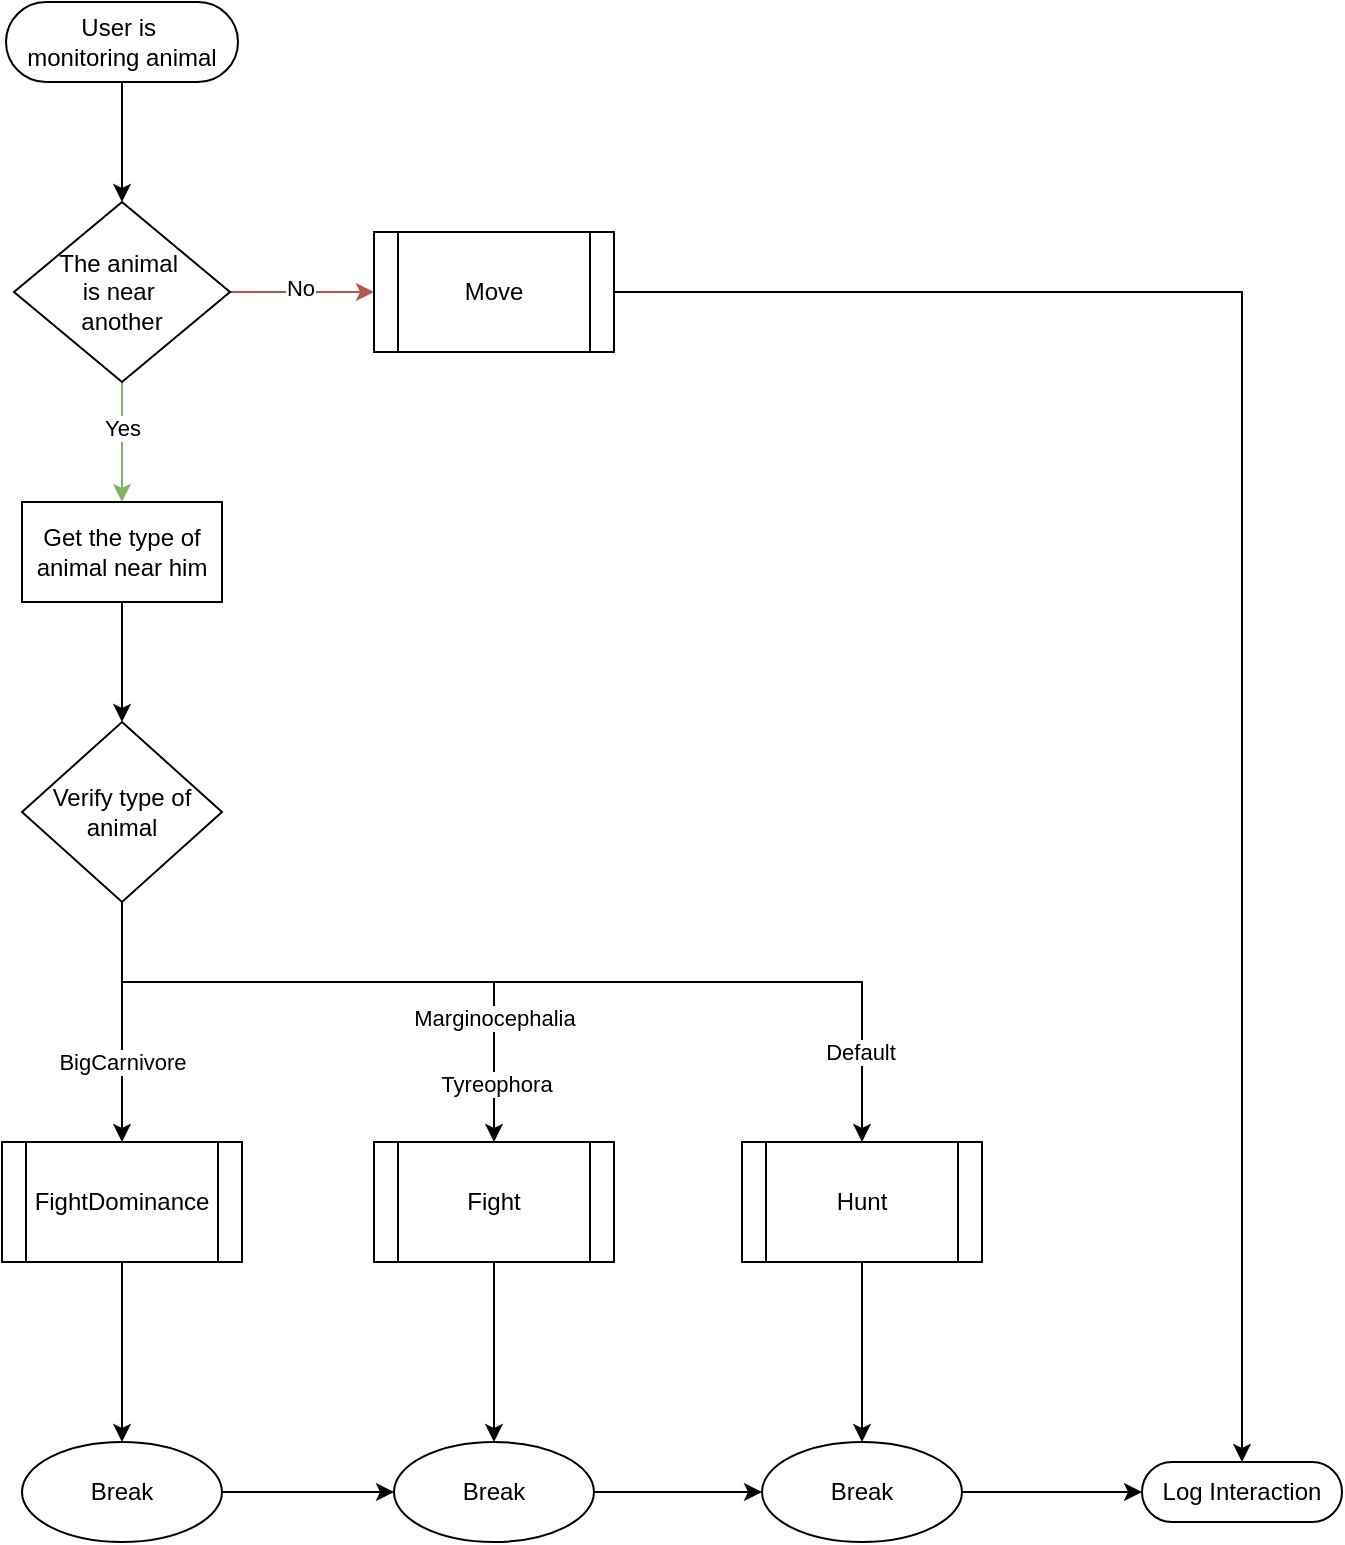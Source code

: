 <mxfile version="28.0.7">
  <diagram name="Página-1" id="TMDoCD8hCcpHIJEySzZF">
    <mxGraphModel dx="698" dy="390" grid="1" gridSize="10" guides="1" tooltips="1" connect="1" arrows="1" fold="1" page="1" pageScale="1" pageWidth="827" pageHeight="1169" math="0" shadow="0">
      <root>
        <mxCell id="0" />
        <mxCell id="1" parent="0" />
        <mxCell id="UQOomTZAaCyZAPaUyG3R-46" style="edgeStyle=orthogonalEdgeStyle;rounded=0;orthogonalLoop=1;jettySize=auto;html=1;entryX=0.5;entryY=0.5;entryDx=0;entryDy=-15;entryPerimeter=0;" parent="1" edge="1">
          <mxGeometry relative="1" as="geometry">
            <mxPoint x="414" y="530" as="targetPoint" />
          </mxGeometry>
        </mxCell>
        <mxCell id="UQOomTZAaCyZAPaUyG3R-63" style="edgeStyle=orthogonalEdgeStyle;rounded=0;orthogonalLoop=1;jettySize=auto;html=1;" parent="1" source="UQOomTZAaCyZAPaUyG3R-57" target="UQOomTZAaCyZAPaUyG3R-62" edge="1">
          <mxGeometry relative="1" as="geometry" />
        </mxCell>
        <mxCell id="UQOomTZAaCyZAPaUyG3R-57" value="&lt;div&gt;User is&amp;nbsp;&lt;/div&gt;&lt;div&gt;monitoring animal&lt;/div&gt;" style="html=1;dashed=0;whiteSpace=wrap;shape=mxgraph.dfd.start" parent="1" vertex="1">
          <mxGeometry x="82" y="80" width="116" height="40" as="geometry" />
        </mxCell>
        <mxCell id="UQOomTZAaCyZAPaUyG3R-65" style="edgeStyle=orthogonalEdgeStyle;rounded=0;orthogonalLoop=1;jettySize=auto;html=1;fillColor=#f8cecc;strokeColor=#b85450;" parent="1" source="UQOomTZAaCyZAPaUyG3R-62" target="QcQdOetUA6qP5Ii0NC-2-4" edge="1">
          <mxGeometry relative="1" as="geometry">
            <mxPoint x="266" y="225" as="targetPoint" />
          </mxGeometry>
        </mxCell>
        <mxCell id="UQOomTZAaCyZAPaUyG3R-66" value="No" style="edgeLabel;html=1;align=center;verticalAlign=middle;resizable=0;points=[];" parent="UQOomTZAaCyZAPaUyG3R-65" vertex="1" connectable="0">
          <mxGeometry x="-0.028" y="2" relative="1" as="geometry">
            <mxPoint as="offset" />
          </mxGeometry>
        </mxCell>
        <mxCell id="UQOomTZAaCyZAPaUyG3R-74" style="edgeStyle=orthogonalEdgeStyle;rounded=0;orthogonalLoop=1;jettySize=auto;html=1;fillColor=#d5e8d4;strokeColor=#82b366;" parent="1" source="UQOomTZAaCyZAPaUyG3R-62" target="UQOomTZAaCyZAPaUyG3R-73" edge="1">
          <mxGeometry relative="1" as="geometry" />
        </mxCell>
        <mxCell id="UQOomTZAaCyZAPaUyG3R-75" value="Yes" style="edgeLabel;html=1;align=center;verticalAlign=middle;resizable=0;points=[];" parent="UQOomTZAaCyZAPaUyG3R-74" vertex="1" connectable="0">
          <mxGeometry x="-0.233" y="3" relative="1" as="geometry">
            <mxPoint x="-3" as="offset" />
          </mxGeometry>
        </mxCell>
        <mxCell id="UQOomTZAaCyZAPaUyG3R-62" value="&lt;div&gt;The animal&amp;nbsp;&lt;/div&gt;&lt;div&gt;is near&amp;nbsp;&lt;/div&gt;&lt;div&gt;another&lt;/div&gt;" style="shape=rhombus;html=1;dashed=0;whiteSpace=wrap;perimeter=rhombusPerimeter;" parent="1" vertex="1">
          <mxGeometry x="86" y="180" width="108" height="90" as="geometry" />
        </mxCell>
        <mxCell id="UQOomTZAaCyZAPaUyG3R-77" style="edgeStyle=orthogonalEdgeStyle;rounded=0;orthogonalLoop=1;jettySize=auto;html=1;" parent="1" source="UQOomTZAaCyZAPaUyG3R-73" target="UQOomTZAaCyZAPaUyG3R-76" edge="1">
          <mxGeometry relative="1" as="geometry" />
        </mxCell>
        <mxCell id="UQOomTZAaCyZAPaUyG3R-73" value="Get the type of animal near him" style="html=1;dashed=0;whiteSpace=wrap;" parent="1" vertex="1">
          <mxGeometry x="90" y="330" width="100" height="50" as="geometry" />
        </mxCell>
        <mxCell id="QcQdOetUA6qP5Ii0NC-2-14" style="edgeStyle=orthogonalEdgeStyle;rounded=0;orthogonalLoop=1;jettySize=auto;html=1;" edge="1" parent="1" source="UQOomTZAaCyZAPaUyG3R-76" target="QcQdOetUA6qP5Ii0NC-2-5">
          <mxGeometry relative="1" as="geometry" />
        </mxCell>
        <mxCell id="QcQdOetUA6qP5Ii0NC-2-17" value="BigCarnivore" style="edgeLabel;html=1;align=center;verticalAlign=middle;resizable=0;points=[];" vertex="1" connectable="0" parent="QcQdOetUA6qP5Ii0NC-2-14">
          <mxGeometry x="0.337" relative="1" as="geometry">
            <mxPoint as="offset" />
          </mxGeometry>
        </mxCell>
        <mxCell id="QcQdOetUA6qP5Ii0NC-2-15" style="edgeStyle=orthogonalEdgeStyle;rounded=0;orthogonalLoop=1;jettySize=auto;html=1;" edge="1" parent="1" source="UQOomTZAaCyZAPaUyG3R-76" target="QcQdOetUA6qP5Ii0NC-2-13">
          <mxGeometry relative="1" as="geometry">
            <Array as="points">
              <mxPoint x="140" y="570" />
              <mxPoint x="326" y="570" />
            </Array>
          </mxGeometry>
        </mxCell>
        <mxCell id="QcQdOetUA6qP5Ii0NC-2-19" value="Marginocephalia" style="edgeLabel;html=1;align=center;verticalAlign=middle;resizable=0;points=[];" vertex="1" connectable="0" parent="QcQdOetUA6qP5Ii0NC-2-15">
          <mxGeometry x="0.596" relative="1" as="geometry">
            <mxPoint as="offset" />
          </mxGeometry>
        </mxCell>
        <mxCell id="QcQdOetUA6qP5Ii0NC-2-20" value="Tyreophora" style="edgeLabel;html=1;align=center;verticalAlign=middle;resizable=0;points=[];" vertex="1" connectable="0" parent="QcQdOetUA6qP5Ii0NC-2-15">
          <mxGeometry x="0.807" y="1" relative="1" as="geometry">
            <mxPoint as="offset" />
          </mxGeometry>
        </mxCell>
        <mxCell id="QcQdOetUA6qP5Ii0NC-2-16" style="edgeStyle=orthogonalEdgeStyle;rounded=0;orthogonalLoop=1;jettySize=auto;html=1;" edge="1" parent="1" source="UQOomTZAaCyZAPaUyG3R-76" target="QcQdOetUA6qP5Ii0NC-2-12">
          <mxGeometry relative="1" as="geometry">
            <Array as="points">
              <mxPoint x="140" y="570" />
              <mxPoint x="510" y="570" />
            </Array>
          </mxGeometry>
        </mxCell>
        <mxCell id="QcQdOetUA6qP5Ii0NC-2-21" value="Default" style="edgeLabel;html=1;align=center;verticalAlign=middle;resizable=0;points=[];" vertex="1" connectable="0" parent="QcQdOetUA6qP5Ii0NC-2-16">
          <mxGeometry x="0.815" y="-1" relative="1" as="geometry">
            <mxPoint as="offset" />
          </mxGeometry>
        </mxCell>
        <mxCell id="UQOomTZAaCyZAPaUyG3R-76" value="Verify type of animal" style="shape=rhombus;html=1;dashed=0;whiteSpace=wrap;perimeter=rhombusPerimeter;" parent="1" vertex="1">
          <mxGeometry x="90" y="440" width="100" height="90" as="geometry" />
        </mxCell>
        <mxCell id="QcQdOetUA6qP5Ii0NC-2-35" style="edgeStyle=orthogonalEdgeStyle;rounded=0;orthogonalLoop=1;jettySize=auto;html=1;" edge="1" parent="1" source="QcQdOetUA6qP5Ii0NC-2-4" target="QcQdOetUA6qP5Ii0NC-2-31">
          <mxGeometry relative="1" as="geometry" />
        </mxCell>
        <mxCell id="QcQdOetUA6qP5Ii0NC-2-4" value="Move" style="shape=process;whiteSpace=wrap;html=1;backgroundOutline=1;" vertex="1" parent="1">
          <mxGeometry x="266" y="195" width="120" height="60" as="geometry" />
        </mxCell>
        <mxCell id="QcQdOetUA6qP5Ii0NC-2-26" style="edgeStyle=orthogonalEdgeStyle;rounded=0;orthogonalLoop=1;jettySize=auto;html=1;" edge="1" parent="1" source="QcQdOetUA6qP5Ii0NC-2-5" target="QcQdOetUA6qP5Ii0NC-2-22">
          <mxGeometry relative="1" as="geometry" />
        </mxCell>
        <mxCell id="QcQdOetUA6qP5Ii0NC-2-5" value="FightDominance" style="shape=process;whiteSpace=wrap;html=1;backgroundOutline=1;" vertex="1" parent="1">
          <mxGeometry x="80" y="650" width="120" height="60" as="geometry" />
        </mxCell>
        <mxCell id="QcQdOetUA6qP5Ii0NC-2-28" style="edgeStyle=orthogonalEdgeStyle;rounded=0;orthogonalLoop=1;jettySize=auto;html=1;" edge="1" parent="1" source="QcQdOetUA6qP5Ii0NC-2-12" target="QcQdOetUA6qP5Ii0NC-2-25">
          <mxGeometry relative="1" as="geometry" />
        </mxCell>
        <mxCell id="QcQdOetUA6qP5Ii0NC-2-12" value="Hunt" style="shape=process;whiteSpace=wrap;html=1;backgroundOutline=1;" vertex="1" parent="1">
          <mxGeometry x="450" y="650" width="120" height="60" as="geometry" />
        </mxCell>
        <mxCell id="QcQdOetUA6qP5Ii0NC-2-27" style="edgeStyle=orthogonalEdgeStyle;rounded=0;orthogonalLoop=1;jettySize=auto;html=1;" edge="1" parent="1" source="QcQdOetUA6qP5Ii0NC-2-13" target="QcQdOetUA6qP5Ii0NC-2-24">
          <mxGeometry relative="1" as="geometry" />
        </mxCell>
        <mxCell id="QcQdOetUA6qP5Ii0NC-2-13" value="Fight" style="shape=process;whiteSpace=wrap;html=1;backgroundOutline=1;" vertex="1" parent="1">
          <mxGeometry x="266" y="650" width="120" height="60" as="geometry" />
        </mxCell>
        <mxCell id="QcQdOetUA6qP5Ii0NC-2-29" style="edgeStyle=orthogonalEdgeStyle;rounded=0;orthogonalLoop=1;jettySize=auto;html=1;" edge="1" parent="1" source="QcQdOetUA6qP5Ii0NC-2-22" target="QcQdOetUA6qP5Ii0NC-2-24">
          <mxGeometry relative="1" as="geometry" />
        </mxCell>
        <mxCell id="QcQdOetUA6qP5Ii0NC-2-22" value="Break" style="shape=ellipse;html=1;dashed=0;whiteSpace=wrap;perimeter=ellipsePerimeter;" vertex="1" parent="1">
          <mxGeometry x="90" y="800" width="100" height="50" as="geometry" />
        </mxCell>
        <mxCell id="QcQdOetUA6qP5Ii0NC-2-30" style="edgeStyle=orthogonalEdgeStyle;rounded=0;orthogonalLoop=1;jettySize=auto;html=1;" edge="1" parent="1" source="QcQdOetUA6qP5Ii0NC-2-24" target="QcQdOetUA6qP5Ii0NC-2-25">
          <mxGeometry relative="1" as="geometry" />
        </mxCell>
        <mxCell id="QcQdOetUA6qP5Ii0NC-2-24" value="Break" style="shape=ellipse;html=1;dashed=0;whiteSpace=wrap;perimeter=ellipsePerimeter;" vertex="1" parent="1">
          <mxGeometry x="276" y="800" width="100" height="50" as="geometry" />
        </mxCell>
        <mxCell id="QcQdOetUA6qP5Ii0NC-2-32" style="edgeStyle=orthogonalEdgeStyle;rounded=0;orthogonalLoop=1;jettySize=auto;html=1;" edge="1" parent="1" source="QcQdOetUA6qP5Ii0NC-2-25" target="QcQdOetUA6qP5Ii0NC-2-31">
          <mxGeometry relative="1" as="geometry" />
        </mxCell>
        <mxCell id="QcQdOetUA6qP5Ii0NC-2-25" value="Break" style="shape=ellipse;html=1;dashed=0;whiteSpace=wrap;perimeter=ellipsePerimeter;" vertex="1" parent="1">
          <mxGeometry x="460" y="800" width="100" height="50" as="geometry" />
        </mxCell>
        <mxCell id="QcQdOetUA6qP5Ii0NC-2-31" value="Log Interaction" style="html=1;dashed=0;whiteSpace=wrap;shape=mxgraph.dfd.start" vertex="1" parent="1">
          <mxGeometry x="650" y="810" width="100" height="30" as="geometry" />
        </mxCell>
      </root>
    </mxGraphModel>
  </diagram>
</mxfile>
